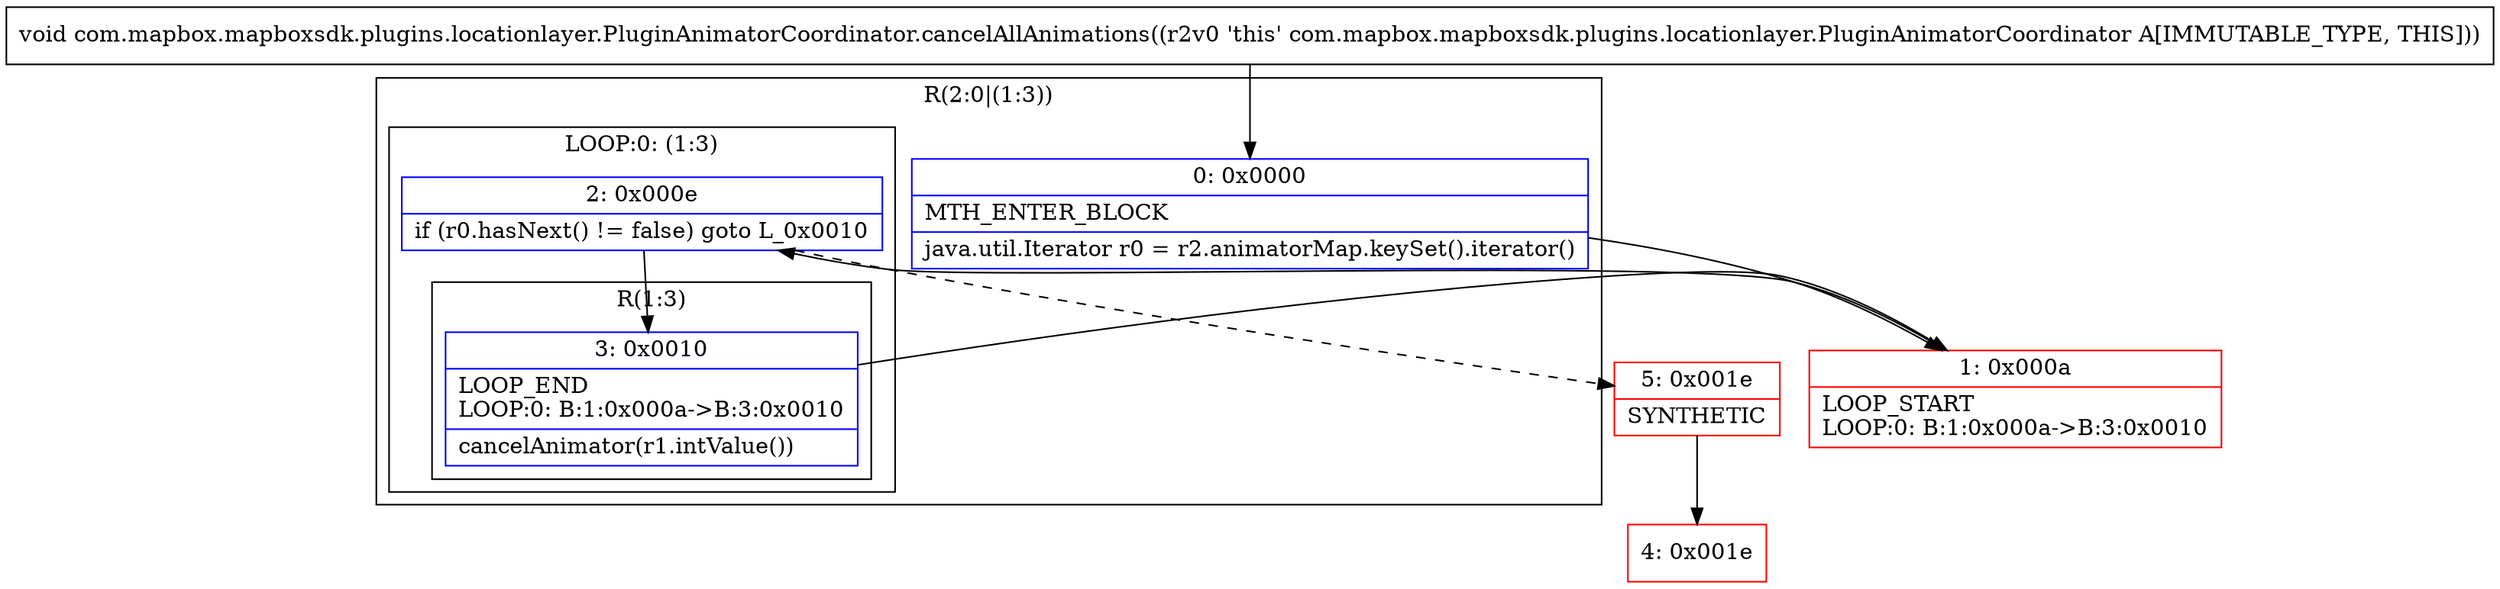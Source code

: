 digraph "CFG forcom.mapbox.mapboxsdk.plugins.locationlayer.PluginAnimatorCoordinator.cancelAllAnimations()V" {
subgraph cluster_Region_707835825 {
label = "R(2:0|(1:3))";
node [shape=record,color=blue];
Node_0 [shape=record,label="{0\:\ 0x0000|MTH_ENTER_BLOCK\l|java.util.Iterator r0 = r2.animatorMap.keySet().iterator()\l}"];
subgraph cluster_LoopRegion_582909616 {
label = "LOOP:0: (1:3)";
node [shape=record,color=blue];
Node_2 [shape=record,label="{2\:\ 0x000e|if (r0.hasNext() != false) goto L_0x0010\l}"];
subgraph cluster_Region_1549173937 {
label = "R(1:3)";
node [shape=record,color=blue];
Node_3 [shape=record,label="{3\:\ 0x0010|LOOP_END\lLOOP:0: B:1:0x000a\-\>B:3:0x0010\l|cancelAnimator(r1.intValue())\l}"];
}
}
}
Node_1 [shape=record,color=red,label="{1\:\ 0x000a|LOOP_START\lLOOP:0: B:1:0x000a\-\>B:3:0x0010\l}"];
Node_4 [shape=record,color=red,label="{4\:\ 0x001e}"];
Node_5 [shape=record,color=red,label="{5\:\ 0x001e|SYNTHETIC\l}"];
MethodNode[shape=record,label="{void com.mapbox.mapboxsdk.plugins.locationlayer.PluginAnimatorCoordinator.cancelAllAnimations((r2v0 'this' com.mapbox.mapboxsdk.plugins.locationlayer.PluginAnimatorCoordinator A[IMMUTABLE_TYPE, THIS])) }"];
MethodNode -> Node_0;
Node_0 -> Node_1;
Node_2 -> Node_3;
Node_2 -> Node_5[style=dashed];
Node_3 -> Node_1;
Node_1 -> Node_2;
Node_5 -> Node_4;
}

